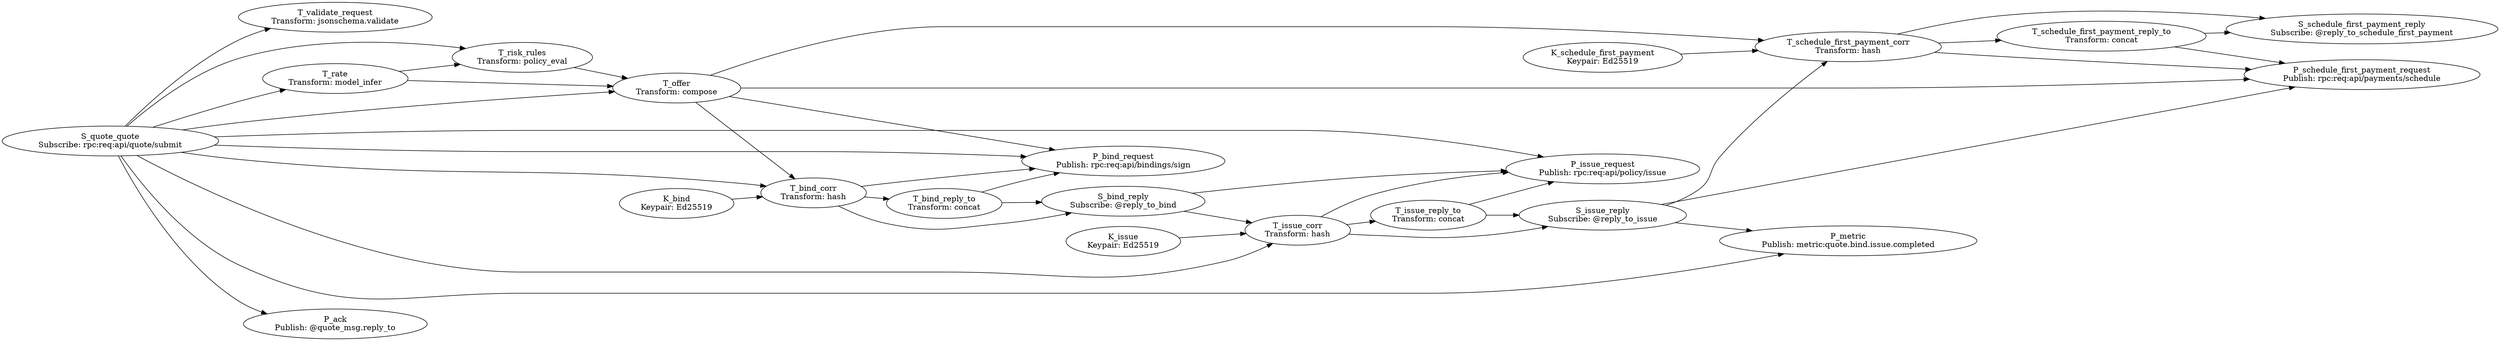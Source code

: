 digraph G {
  rankdir=LR;
  n0 [label="S_quote_quote
Subscribe: rpc:req:api/quote/submit"];
  n1 [label="T_validate_request
Transform: jsonschema.validate"];
  n2 [label="T_rate
Transform: model_infer"];
  n3 [label="T_risk_rules
Transform: policy_eval"];
  n4 [label="T_offer
Transform: compose"];
  n5 [label="K_bind
Keypair: Ed25519"];
  n6 [label="T_bind_corr
Transform: hash"];
  n7 [label="T_bind_reply_to
Transform: concat"];
  n8 [label="P_bind_request
Publish: rpc:req:api/bindings/sign"];
  n9 [label="S_bind_reply
Subscribe: @reply_to_bind"];
  n10 [label="K_issue
Keypair: Ed25519"];
  n11 [label="T_issue_corr
Transform: hash"];
  n12 [label="T_issue_reply_to
Transform: concat"];
  n13 [label="P_issue_request
Publish: rpc:req:api/policy/issue"];
  n14 [label="S_issue_reply
Subscribe: @reply_to_issue"];
  n15 [label="K_schedule_first_payment
Keypair: Ed25519"];
  n16 [label="T_schedule_first_payment_corr
Transform: hash"];
  n17 [label="T_schedule_first_payment_reply_to
Transform: concat"];
  n18 [label="P_schedule_first_payment_request
Publish: rpc:req:api/payments/schedule"];
  n19 [label="S_schedule_first_payment_reply
Subscribe: @reply_to_schedule_first_payment"];
  n20 [label="P_metric
Publish: metric:quote.bind.issue.completed"];
  n21 [label="P_ack
Publish: @quote_msg.reply_to"];
  n0 -> n1;
  n0 -> n2;
  n0 -> n3;
  n2 -> n3;
  n0 -> n4;
  n2 -> n4;
  n3 -> n4;
  n5 -> n6;
  n0 -> n6;
  n4 -> n6;
  n6 -> n7;
  n6 -> n8;
  n7 -> n8;
  n0 -> n8;
  n4 -> n8;
  n7 -> n9;
  n6 -> n9;
  n10 -> n11;
  n0 -> n11;
  n9 -> n11;
  n11 -> n12;
  n11 -> n13;
  n12 -> n13;
  n0 -> n13;
  n9 -> n13;
  n12 -> n14;
  n11 -> n14;
  n15 -> n16;
  n14 -> n16;
  n4 -> n16;
  n16 -> n17;
  n16 -> n18;
  n17 -> n18;
  n14 -> n18;
  n4 -> n18;
  n17 -> n19;
  n16 -> n19;
  n0 -> n20;
  n14 -> n20;
  n0 -> n21;
}

